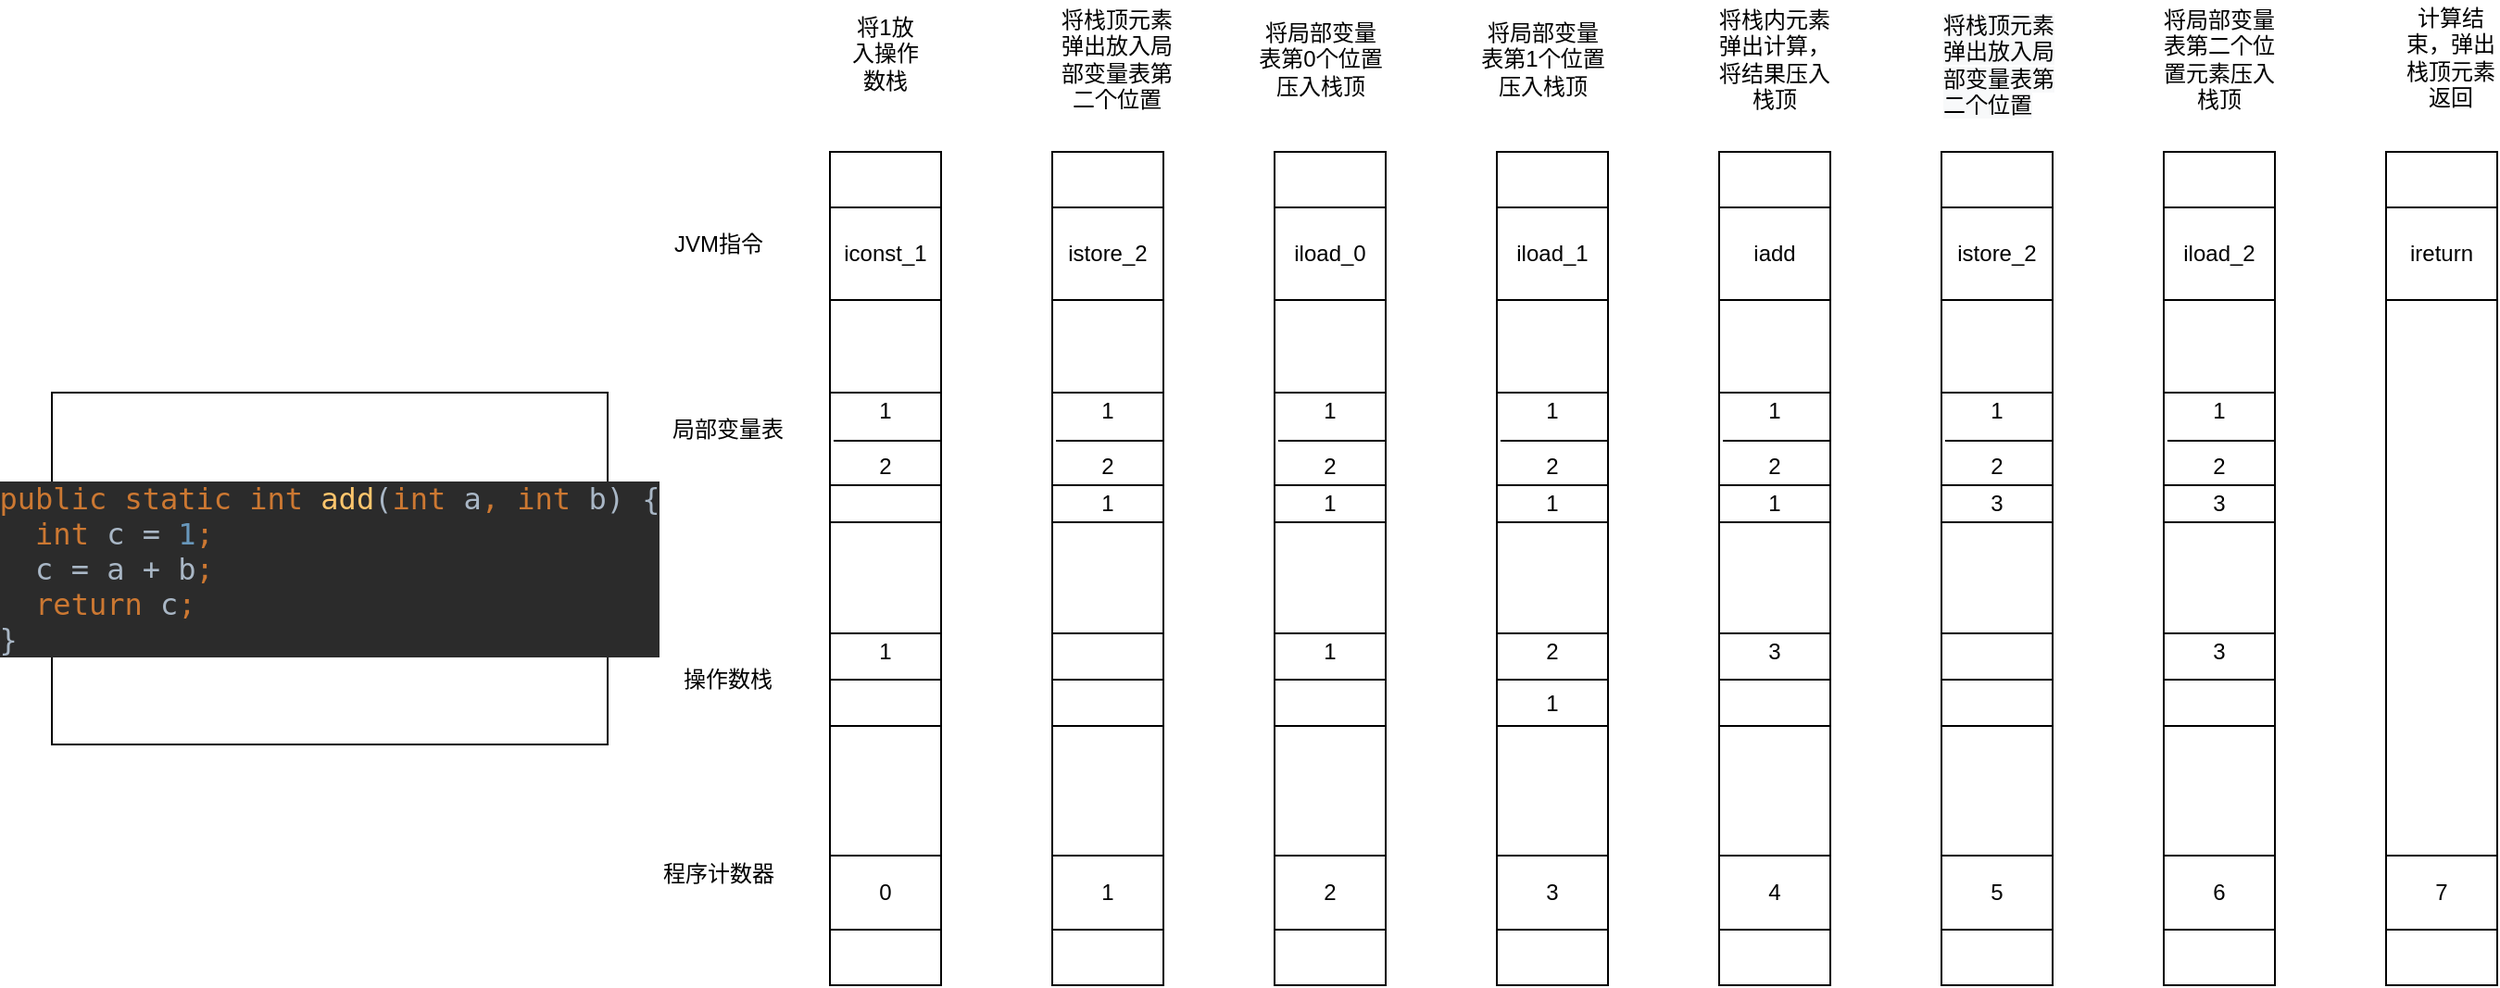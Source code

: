 <mxfile version="14.7.2" type="github">
  <diagram id="mXUCKLriqm6c5LfgHELx" name="Page-1">
    <mxGraphModel dx="2247" dy="1971" grid="1" gridSize="10" guides="1" tooltips="1" connect="1" arrows="1" fold="1" page="1" pageScale="1" pageWidth="827" pageHeight="1169" math="0" shadow="0">
      <root>
        <mxCell id="0" />
        <mxCell id="1" parent="0" />
        <mxCell id="AT-jJHjvUqjgdFzJRjXF-1" value="" style="rounded=0;whiteSpace=wrap;html=1;" parent="1" vertex="1">
          <mxGeometry x="200" y="60" width="60" height="450" as="geometry" />
        </mxCell>
        <mxCell id="AT-jJHjvUqjgdFzJRjXF-9" value="&lt;pre style=&quot;background-color: rgb(43 , 43 , 43) ; font-family: &amp;#34;jetbrains mono&amp;#34; , monospace ; font-size: 12pt&quot;&gt;&lt;span style=&quot;color: rgb(204 , 120 , 50)&quot;&gt;public static int &lt;/span&gt;&lt;span style=&quot;color: rgb(255 , 198 , 109)&quot;&gt;add&lt;/span&gt;&lt;font color=&quot;#a9b7c6&quot;&gt;(&lt;/font&gt;&lt;span style=&quot;color: rgb(204 , 120 , 50)&quot;&gt;int &lt;/span&gt;&lt;font color=&quot;#a9b7c6&quot;&gt;a&lt;/font&gt;&lt;span style=&quot;color: rgb(204 , 120 , 50)&quot;&gt;, int &lt;/span&gt;&lt;font color=&quot;#a9b7c6&quot;&gt;b) {&lt;br&gt;&lt;/font&gt;&lt;div style=&quot;text-align: left&quot;&gt;&lt;span style=&quot;color: rgb(204 , 120 , 50) ; font-size: 12pt ; white-space: normal&quot;&gt;&amp;nbsp; int &lt;/span&gt;&lt;span style=&quot;font-size: 12pt ; white-space: normal&quot;&gt;&lt;font color=&quot;#a9b7c6&quot;&gt;c = &lt;/font&gt;&lt;font color=&quot;#6897bb&quot;&gt;1&lt;/font&gt;&lt;/span&gt;&lt;span style=&quot;color: rgb(204 , 120 , 50) ; font-size: 12pt ; white-space: normal&quot;&gt;;&lt;/span&gt;&lt;/div&gt;&lt;span style=&quot;color: rgb(204 , 120 , 50)&quot;&gt;&lt;div style=&quot;text-align: left&quot;&gt;&lt;span style=&quot;font-size: 12pt ; white-space: normal&quot;&gt;&lt;/span&gt;&lt;span style=&quot;color: rgb(169 , 183 , 198) ; font-size: 12pt ; white-space: normal&quot;&gt;&amp;nbsp; c = a + b&lt;/span&gt;&lt;span style=&quot;font-size: 12pt ; white-space: normal&quot;&gt;;&lt;/span&gt;&lt;/div&gt;&lt;/span&gt;&lt;span style=&quot;color: rgb(204 , 120 , 50)&quot;&gt;&lt;div style=&quot;text-align: left&quot;&gt;&lt;span style=&quot;font-size: 12pt ; white-space: normal ; color: rgb(169 , 183 , 198)&quot;&gt;&lt;span style=&quot;color: #cc7832&quot;&gt;&amp;nbsp; return &lt;/span&gt;c&lt;/span&gt;&lt;font color=&quot;#cc7832&quot; style=&quot;font-size: 12pt ; white-space: normal&quot;&gt;;&lt;/font&gt;&lt;/div&gt;&lt;div style=&quot;text-align: left&quot;&gt;&lt;font color=&quot;#a9b7c6&quot; style=&quot;font-size: 12pt ; white-space: normal&quot;&gt;}&lt;/font&gt;&lt;/div&gt;&lt;/span&gt;&lt;/pre&gt;" style="rounded=0;whiteSpace=wrap;html=1;" parent="1" vertex="1">
          <mxGeometry x="-220" y="190" width="300" height="190" as="geometry" />
        </mxCell>
        <mxCell id="AT-jJHjvUqjgdFzJRjXF-10" value="JVM指令" style="text;html=1;strokeColor=none;fillColor=none;align=center;verticalAlign=middle;whiteSpace=wrap;rounded=0;" parent="1" vertex="1">
          <mxGeometry x="110" y="100" width="60" height="20" as="geometry" />
        </mxCell>
        <mxCell id="AT-jJHjvUqjgdFzJRjXF-11" value="局部变量表" style="text;html=1;strokeColor=none;fillColor=none;align=center;verticalAlign=middle;whiteSpace=wrap;rounded=0;" parent="1" vertex="1">
          <mxGeometry x="110" y="200" width="70" height="20" as="geometry" />
        </mxCell>
        <mxCell id="AT-jJHjvUqjgdFzJRjXF-12" value="操作数栈" style="text;html=1;strokeColor=none;fillColor=none;align=center;verticalAlign=middle;whiteSpace=wrap;rounded=0;" parent="1" vertex="1">
          <mxGeometry x="110" y="335" width="70" height="20" as="geometry" />
        </mxCell>
        <mxCell id="AT-jJHjvUqjgdFzJRjXF-13" value="程序计数器" style="text;html=1;strokeColor=none;fillColor=none;align=center;verticalAlign=middle;whiteSpace=wrap;rounded=0;" parent="1" vertex="1">
          <mxGeometry x="105" y="440" width="70" height="20" as="geometry" />
        </mxCell>
        <mxCell id="AT-jJHjvUqjgdFzJRjXF-15" value="iconst_1" style="rounded=0;whiteSpace=wrap;html=1;" parent="1" vertex="1">
          <mxGeometry x="200" y="90" width="60" height="50" as="geometry" />
        </mxCell>
        <mxCell id="AT-jJHjvUqjgdFzJRjXF-16" value="" style="rounded=0;whiteSpace=wrap;html=1;" parent="1" vertex="1">
          <mxGeometry x="200" y="320" width="60" height="50" as="geometry" />
        </mxCell>
        <mxCell id="AT-jJHjvUqjgdFzJRjXF-17" value="" style="endArrow=none;html=1;exitX=0;exitY=0.5;exitDx=0;exitDy=0;entryX=1;entryY=0.5;entryDx=0;entryDy=0;" parent="1" source="AT-jJHjvUqjgdFzJRjXF-16" target="AT-jJHjvUqjgdFzJRjXF-16" edge="1">
          <mxGeometry width="50" height="50" relative="1" as="geometry">
            <mxPoint x="-30" y="500" as="sourcePoint" />
            <mxPoint x="20" y="450" as="targetPoint" />
          </mxGeometry>
        </mxCell>
        <mxCell id="AT-jJHjvUqjgdFzJRjXF-18" value="0" style="rounded=0;whiteSpace=wrap;html=1;" parent="1" vertex="1">
          <mxGeometry x="200" y="440" width="60" height="40" as="geometry" />
        </mxCell>
        <mxCell id="AT-jJHjvUqjgdFzJRjXF-21" value="" style="rounded=0;whiteSpace=wrap;html=1;" parent="1" vertex="1">
          <mxGeometry x="200" y="190" width="60" height="70" as="geometry" />
        </mxCell>
        <mxCell id="AT-jJHjvUqjgdFzJRjXF-23" value="1" style="text;html=1;strokeColor=none;fillColor=none;align=center;verticalAlign=middle;whiteSpace=wrap;rounded=0;" parent="1" vertex="1">
          <mxGeometry x="210" y="320" width="40" height="20" as="geometry" />
        </mxCell>
        <mxCell id="3ay6UAlux8P0Uh6I4l5S-71" value="" style="endArrow=none;html=1;" edge="1" parent="1">
          <mxGeometry width="50" height="50" relative="1" as="geometry">
            <mxPoint x="260" y="216" as="sourcePoint" />
            <mxPoint x="202" y="216" as="targetPoint" />
          </mxGeometry>
        </mxCell>
        <mxCell id="3ay6UAlux8P0Uh6I4l5S-72" value="" style="endArrow=none;html=1;" edge="1" parent="1">
          <mxGeometry width="50" height="50" relative="1" as="geometry">
            <mxPoint x="260" y="240" as="sourcePoint" />
            <mxPoint x="200" y="240" as="targetPoint" />
          </mxGeometry>
        </mxCell>
        <mxCell id="3ay6UAlux8P0Uh6I4l5S-73" value="1" style="text;html=1;strokeColor=none;fillColor=none;align=center;verticalAlign=middle;whiteSpace=wrap;rounded=0;" vertex="1" parent="1">
          <mxGeometry x="210" y="190" width="40" height="20" as="geometry" />
        </mxCell>
        <mxCell id="3ay6UAlux8P0Uh6I4l5S-74" value="2" style="text;html=1;strokeColor=none;fillColor=none;align=center;verticalAlign=middle;whiteSpace=wrap;rounded=0;" vertex="1" parent="1">
          <mxGeometry x="210" y="220" width="40" height="20" as="geometry" />
        </mxCell>
        <mxCell id="3ay6UAlux8P0Uh6I4l5S-75" value="" style="rounded=0;whiteSpace=wrap;html=1;" vertex="1" parent="1">
          <mxGeometry x="320" y="60" width="60" height="450" as="geometry" />
        </mxCell>
        <mxCell id="3ay6UAlux8P0Uh6I4l5S-76" value="istore_2" style="rounded=0;whiteSpace=wrap;html=1;" vertex="1" parent="1">
          <mxGeometry x="320" y="90" width="60" height="50" as="geometry" />
        </mxCell>
        <mxCell id="3ay6UAlux8P0Uh6I4l5S-77" value="" style="rounded=0;whiteSpace=wrap;html=1;" vertex="1" parent="1">
          <mxGeometry x="320" y="320" width="60" height="50" as="geometry" />
        </mxCell>
        <mxCell id="3ay6UAlux8P0Uh6I4l5S-78" value="" style="endArrow=none;html=1;exitX=0;exitY=0.5;exitDx=0;exitDy=0;entryX=1;entryY=0.5;entryDx=0;entryDy=0;" edge="1" parent="1" source="3ay6UAlux8P0Uh6I4l5S-77" target="3ay6UAlux8P0Uh6I4l5S-77">
          <mxGeometry width="50" height="50" relative="1" as="geometry">
            <mxPoint x="90" y="500" as="sourcePoint" />
            <mxPoint x="140" y="450" as="targetPoint" />
          </mxGeometry>
        </mxCell>
        <mxCell id="3ay6UAlux8P0Uh6I4l5S-79" value="1" style="rounded=0;whiteSpace=wrap;html=1;" vertex="1" parent="1">
          <mxGeometry x="320" y="440" width="60" height="40" as="geometry" />
        </mxCell>
        <mxCell id="3ay6UAlux8P0Uh6I4l5S-80" value="" style="rounded=0;whiteSpace=wrap;html=1;" vertex="1" parent="1">
          <mxGeometry x="320" y="190" width="60" height="70" as="geometry" />
        </mxCell>
        <mxCell id="3ay6UAlux8P0Uh6I4l5S-82" value="" style="endArrow=none;html=1;" edge="1" parent="1">
          <mxGeometry width="50" height="50" relative="1" as="geometry">
            <mxPoint x="380" y="216" as="sourcePoint" />
            <mxPoint x="322" y="216" as="targetPoint" />
          </mxGeometry>
        </mxCell>
        <mxCell id="3ay6UAlux8P0Uh6I4l5S-83" value="" style="endArrow=none;html=1;" edge="1" parent="1">
          <mxGeometry width="50" height="50" relative="1" as="geometry">
            <mxPoint x="380" y="240" as="sourcePoint" />
            <mxPoint x="320" y="240" as="targetPoint" />
          </mxGeometry>
        </mxCell>
        <mxCell id="3ay6UAlux8P0Uh6I4l5S-84" value="1" style="text;html=1;strokeColor=none;fillColor=none;align=center;verticalAlign=middle;whiteSpace=wrap;rounded=0;" vertex="1" parent="1">
          <mxGeometry x="330" y="190" width="40" height="20" as="geometry" />
        </mxCell>
        <mxCell id="3ay6UAlux8P0Uh6I4l5S-85" value="2" style="text;html=1;strokeColor=none;fillColor=none;align=center;verticalAlign=middle;whiteSpace=wrap;rounded=0;" vertex="1" parent="1">
          <mxGeometry x="330" y="220" width="40" height="20" as="geometry" />
        </mxCell>
        <mxCell id="3ay6UAlux8P0Uh6I4l5S-86" value="" style="rounded=0;whiteSpace=wrap;html=1;" vertex="1" parent="1">
          <mxGeometry x="440" y="60" width="60" height="450" as="geometry" />
        </mxCell>
        <mxCell id="3ay6UAlux8P0Uh6I4l5S-87" value="iload_0" style="rounded=0;whiteSpace=wrap;html=1;" vertex="1" parent="1">
          <mxGeometry x="440" y="90" width="60" height="50" as="geometry" />
        </mxCell>
        <mxCell id="3ay6UAlux8P0Uh6I4l5S-88" value="" style="rounded=0;whiteSpace=wrap;html=1;" vertex="1" parent="1">
          <mxGeometry x="440" y="320" width="60" height="50" as="geometry" />
        </mxCell>
        <mxCell id="3ay6UAlux8P0Uh6I4l5S-89" value="" style="endArrow=none;html=1;exitX=0;exitY=0.5;exitDx=0;exitDy=0;entryX=1;entryY=0.5;entryDx=0;entryDy=0;" edge="1" parent="1" source="3ay6UAlux8P0Uh6I4l5S-88" target="3ay6UAlux8P0Uh6I4l5S-88">
          <mxGeometry width="50" height="50" relative="1" as="geometry">
            <mxPoint x="210" y="500" as="sourcePoint" />
            <mxPoint x="260" y="450" as="targetPoint" />
          </mxGeometry>
        </mxCell>
        <mxCell id="3ay6UAlux8P0Uh6I4l5S-90" value="2" style="rounded=0;whiteSpace=wrap;html=1;" vertex="1" parent="1">
          <mxGeometry x="440" y="440" width="60" height="40" as="geometry" />
        </mxCell>
        <mxCell id="3ay6UAlux8P0Uh6I4l5S-91" value="" style="rounded=0;whiteSpace=wrap;html=1;" vertex="1" parent="1">
          <mxGeometry x="440" y="190" width="60" height="70" as="geometry" />
        </mxCell>
        <mxCell id="3ay6UAlux8P0Uh6I4l5S-92" value="1" style="text;html=1;strokeColor=none;fillColor=none;align=center;verticalAlign=middle;whiteSpace=wrap;rounded=0;" vertex="1" parent="1">
          <mxGeometry x="450" y="320" width="40" height="20" as="geometry" />
        </mxCell>
        <mxCell id="3ay6UAlux8P0Uh6I4l5S-93" value="" style="endArrow=none;html=1;" edge="1" parent="1">
          <mxGeometry width="50" height="50" relative="1" as="geometry">
            <mxPoint x="500" y="216" as="sourcePoint" />
            <mxPoint x="442" y="216" as="targetPoint" />
          </mxGeometry>
        </mxCell>
        <mxCell id="3ay6UAlux8P0Uh6I4l5S-94" value="" style="endArrow=none;html=1;" edge="1" parent="1">
          <mxGeometry width="50" height="50" relative="1" as="geometry">
            <mxPoint x="500" y="240" as="sourcePoint" />
            <mxPoint x="440" y="240" as="targetPoint" />
          </mxGeometry>
        </mxCell>
        <mxCell id="3ay6UAlux8P0Uh6I4l5S-96" value="2" style="text;html=1;strokeColor=none;fillColor=none;align=center;verticalAlign=middle;whiteSpace=wrap;rounded=0;" vertex="1" parent="1">
          <mxGeometry x="450" y="220" width="40" height="20" as="geometry" />
        </mxCell>
        <mxCell id="3ay6UAlux8P0Uh6I4l5S-97" value="" style="rounded=0;whiteSpace=wrap;html=1;" vertex="1" parent="1">
          <mxGeometry x="560" y="60" width="60" height="450" as="geometry" />
        </mxCell>
        <mxCell id="3ay6UAlux8P0Uh6I4l5S-98" value="iload_1" style="rounded=0;whiteSpace=wrap;html=1;" vertex="1" parent="1">
          <mxGeometry x="560" y="90" width="60" height="50" as="geometry" />
        </mxCell>
        <mxCell id="3ay6UAlux8P0Uh6I4l5S-99" value="" style="rounded=0;whiteSpace=wrap;html=1;" vertex="1" parent="1">
          <mxGeometry x="560" y="320" width="60" height="50" as="geometry" />
        </mxCell>
        <mxCell id="3ay6UAlux8P0Uh6I4l5S-100" value="" style="endArrow=none;html=1;exitX=0;exitY=0.5;exitDx=0;exitDy=0;entryX=1;entryY=0.5;entryDx=0;entryDy=0;" edge="1" parent="1" source="3ay6UAlux8P0Uh6I4l5S-99" target="3ay6UAlux8P0Uh6I4l5S-99">
          <mxGeometry width="50" height="50" relative="1" as="geometry">
            <mxPoint x="330" y="500" as="sourcePoint" />
            <mxPoint x="380" y="450" as="targetPoint" />
          </mxGeometry>
        </mxCell>
        <mxCell id="3ay6UAlux8P0Uh6I4l5S-101" value="3" style="rounded=0;whiteSpace=wrap;html=1;" vertex="1" parent="1">
          <mxGeometry x="560" y="440" width="60" height="40" as="geometry" />
        </mxCell>
        <mxCell id="3ay6UAlux8P0Uh6I4l5S-102" value="" style="rounded=0;whiteSpace=wrap;html=1;" vertex="1" parent="1">
          <mxGeometry x="560" y="190" width="60" height="70" as="geometry" />
        </mxCell>
        <mxCell id="3ay6UAlux8P0Uh6I4l5S-103" value="2" style="text;html=1;strokeColor=none;fillColor=none;align=center;verticalAlign=middle;whiteSpace=wrap;rounded=0;" vertex="1" parent="1">
          <mxGeometry x="570" y="320" width="40" height="20" as="geometry" />
        </mxCell>
        <mxCell id="3ay6UAlux8P0Uh6I4l5S-104" value="" style="endArrow=none;html=1;" edge="1" parent="1">
          <mxGeometry width="50" height="50" relative="1" as="geometry">
            <mxPoint x="620" y="216" as="sourcePoint" />
            <mxPoint x="562" y="216" as="targetPoint" />
          </mxGeometry>
        </mxCell>
        <mxCell id="3ay6UAlux8P0Uh6I4l5S-105" value="" style="endArrow=none;html=1;" edge="1" parent="1">
          <mxGeometry width="50" height="50" relative="1" as="geometry">
            <mxPoint x="620" y="240" as="sourcePoint" />
            <mxPoint x="560" y="240" as="targetPoint" />
          </mxGeometry>
        </mxCell>
        <mxCell id="3ay6UAlux8P0Uh6I4l5S-106" value="1" style="text;html=1;strokeColor=none;fillColor=none;align=center;verticalAlign=middle;whiteSpace=wrap;rounded=0;" vertex="1" parent="1">
          <mxGeometry x="570" y="190" width="40" height="20" as="geometry" />
        </mxCell>
        <mxCell id="3ay6UAlux8P0Uh6I4l5S-107" value="2" style="text;html=1;strokeColor=none;fillColor=none;align=center;verticalAlign=middle;whiteSpace=wrap;rounded=0;" vertex="1" parent="1">
          <mxGeometry x="570" y="220" width="40" height="20" as="geometry" />
        </mxCell>
        <mxCell id="3ay6UAlux8P0Uh6I4l5S-108" value="" style="rounded=0;whiteSpace=wrap;html=1;" vertex="1" parent="1">
          <mxGeometry x="680" y="60" width="60" height="450" as="geometry" />
        </mxCell>
        <mxCell id="3ay6UAlux8P0Uh6I4l5S-109" value="iadd" style="rounded=0;whiteSpace=wrap;html=1;" vertex="1" parent="1">
          <mxGeometry x="680" y="90" width="60" height="50" as="geometry" />
        </mxCell>
        <mxCell id="3ay6UAlux8P0Uh6I4l5S-110" value="" style="rounded=0;whiteSpace=wrap;html=1;" vertex="1" parent="1">
          <mxGeometry x="680" y="320" width="60" height="50" as="geometry" />
        </mxCell>
        <mxCell id="3ay6UAlux8P0Uh6I4l5S-111" value="" style="endArrow=none;html=1;exitX=0;exitY=0.5;exitDx=0;exitDy=0;entryX=1;entryY=0.5;entryDx=0;entryDy=0;" edge="1" parent="1" source="3ay6UAlux8P0Uh6I4l5S-110" target="3ay6UAlux8P0Uh6I4l5S-110">
          <mxGeometry width="50" height="50" relative="1" as="geometry">
            <mxPoint x="450" y="500" as="sourcePoint" />
            <mxPoint x="500" y="450" as="targetPoint" />
          </mxGeometry>
        </mxCell>
        <mxCell id="3ay6UAlux8P0Uh6I4l5S-112" value="4" style="rounded=0;whiteSpace=wrap;html=1;" vertex="1" parent="1">
          <mxGeometry x="680" y="440" width="60" height="40" as="geometry" />
        </mxCell>
        <mxCell id="3ay6UAlux8P0Uh6I4l5S-113" value="" style="rounded=0;whiteSpace=wrap;html=1;" vertex="1" parent="1">
          <mxGeometry x="680" y="190" width="60" height="70" as="geometry" />
        </mxCell>
        <mxCell id="3ay6UAlux8P0Uh6I4l5S-114" value="3" style="text;html=1;strokeColor=none;fillColor=none;align=center;verticalAlign=middle;whiteSpace=wrap;rounded=0;" vertex="1" parent="1">
          <mxGeometry x="690" y="320" width="40" height="20" as="geometry" />
        </mxCell>
        <mxCell id="3ay6UAlux8P0Uh6I4l5S-115" value="" style="endArrow=none;html=1;" edge="1" parent="1">
          <mxGeometry width="50" height="50" relative="1" as="geometry">
            <mxPoint x="740" y="216" as="sourcePoint" />
            <mxPoint x="682" y="216" as="targetPoint" />
          </mxGeometry>
        </mxCell>
        <mxCell id="3ay6UAlux8P0Uh6I4l5S-116" value="" style="endArrow=none;html=1;" edge="1" parent="1">
          <mxGeometry width="50" height="50" relative="1" as="geometry">
            <mxPoint x="740" y="240" as="sourcePoint" />
            <mxPoint x="680" y="240" as="targetPoint" />
          </mxGeometry>
        </mxCell>
        <mxCell id="3ay6UAlux8P0Uh6I4l5S-117" value="1" style="text;html=1;strokeColor=none;fillColor=none;align=center;verticalAlign=middle;whiteSpace=wrap;rounded=0;" vertex="1" parent="1">
          <mxGeometry x="690" y="190" width="40" height="20" as="geometry" />
        </mxCell>
        <mxCell id="3ay6UAlux8P0Uh6I4l5S-118" value="2" style="text;html=1;strokeColor=none;fillColor=none;align=center;verticalAlign=middle;whiteSpace=wrap;rounded=0;" vertex="1" parent="1">
          <mxGeometry x="690" y="220" width="40" height="20" as="geometry" />
        </mxCell>
        <mxCell id="3ay6UAlux8P0Uh6I4l5S-119" value="" style="rounded=0;whiteSpace=wrap;html=1;" vertex="1" parent="1">
          <mxGeometry x="800" y="60" width="60" height="450" as="geometry" />
        </mxCell>
        <mxCell id="3ay6UAlux8P0Uh6I4l5S-120" value="istore_2" style="rounded=0;whiteSpace=wrap;html=1;" vertex="1" parent="1">
          <mxGeometry x="800" y="90" width="60" height="50" as="geometry" />
        </mxCell>
        <mxCell id="3ay6UAlux8P0Uh6I4l5S-121" value="" style="rounded=0;whiteSpace=wrap;html=1;" vertex="1" parent="1">
          <mxGeometry x="800" y="320" width="60" height="50" as="geometry" />
        </mxCell>
        <mxCell id="3ay6UAlux8P0Uh6I4l5S-122" value="" style="endArrow=none;html=1;exitX=0;exitY=0.5;exitDx=0;exitDy=0;entryX=1;entryY=0.5;entryDx=0;entryDy=0;" edge="1" parent="1" source="3ay6UAlux8P0Uh6I4l5S-121" target="3ay6UAlux8P0Uh6I4l5S-121">
          <mxGeometry width="50" height="50" relative="1" as="geometry">
            <mxPoint x="570" y="500" as="sourcePoint" />
            <mxPoint x="620" y="450" as="targetPoint" />
          </mxGeometry>
        </mxCell>
        <mxCell id="3ay6UAlux8P0Uh6I4l5S-123" value="5" style="rounded=0;whiteSpace=wrap;html=1;" vertex="1" parent="1">
          <mxGeometry x="800" y="440" width="60" height="40" as="geometry" />
        </mxCell>
        <mxCell id="3ay6UAlux8P0Uh6I4l5S-124" value="" style="rounded=0;whiteSpace=wrap;html=1;" vertex="1" parent="1">
          <mxGeometry x="800" y="190" width="60" height="70" as="geometry" />
        </mxCell>
        <mxCell id="3ay6UAlux8P0Uh6I4l5S-125" value="3" style="text;html=1;strokeColor=none;fillColor=none;align=center;verticalAlign=middle;whiteSpace=wrap;rounded=0;" vertex="1" parent="1">
          <mxGeometry x="810" y="240" width="40" height="20" as="geometry" />
        </mxCell>
        <mxCell id="3ay6UAlux8P0Uh6I4l5S-126" value="" style="endArrow=none;html=1;" edge="1" parent="1">
          <mxGeometry width="50" height="50" relative="1" as="geometry">
            <mxPoint x="860" y="216" as="sourcePoint" />
            <mxPoint x="802" y="216" as="targetPoint" />
          </mxGeometry>
        </mxCell>
        <mxCell id="3ay6UAlux8P0Uh6I4l5S-127" value="" style="endArrow=none;html=1;" edge="1" parent="1">
          <mxGeometry width="50" height="50" relative="1" as="geometry">
            <mxPoint x="860" y="240" as="sourcePoint" />
            <mxPoint x="800" y="240" as="targetPoint" />
          </mxGeometry>
        </mxCell>
        <mxCell id="3ay6UAlux8P0Uh6I4l5S-128" value="1" style="text;html=1;strokeColor=none;fillColor=none;align=center;verticalAlign=middle;whiteSpace=wrap;rounded=0;" vertex="1" parent="1">
          <mxGeometry x="810" y="190" width="40" height="20" as="geometry" />
        </mxCell>
        <mxCell id="3ay6UAlux8P0Uh6I4l5S-129" value="2" style="text;html=1;strokeColor=none;fillColor=none;align=center;verticalAlign=middle;whiteSpace=wrap;rounded=0;" vertex="1" parent="1">
          <mxGeometry x="810" y="220" width="40" height="20" as="geometry" />
        </mxCell>
        <mxCell id="3ay6UAlux8P0Uh6I4l5S-130" value="" style="rounded=0;whiteSpace=wrap;html=1;" vertex="1" parent="1">
          <mxGeometry x="920" y="60" width="60" height="450" as="geometry" />
        </mxCell>
        <mxCell id="3ay6UAlux8P0Uh6I4l5S-131" value="iload_2" style="rounded=0;whiteSpace=wrap;html=1;" vertex="1" parent="1">
          <mxGeometry x="920" y="90" width="60" height="50" as="geometry" />
        </mxCell>
        <mxCell id="3ay6UAlux8P0Uh6I4l5S-132" value="" style="rounded=0;whiteSpace=wrap;html=1;" vertex="1" parent="1">
          <mxGeometry x="920" y="320" width="60" height="50" as="geometry" />
        </mxCell>
        <mxCell id="3ay6UAlux8P0Uh6I4l5S-133" value="" style="endArrow=none;html=1;exitX=0;exitY=0.5;exitDx=0;exitDy=0;entryX=1;entryY=0.5;entryDx=0;entryDy=0;" edge="1" parent="1" source="3ay6UAlux8P0Uh6I4l5S-132" target="3ay6UAlux8P0Uh6I4l5S-132">
          <mxGeometry width="50" height="50" relative="1" as="geometry">
            <mxPoint x="690" y="500" as="sourcePoint" />
            <mxPoint x="740" y="450" as="targetPoint" />
          </mxGeometry>
        </mxCell>
        <mxCell id="3ay6UAlux8P0Uh6I4l5S-134" value="6" style="rounded=0;whiteSpace=wrap;html=1;" vertex="1" parent="1">
          <mxGeometry x="920" y="440" width="60" height="40" as="geometry" />
        </mxCell>
        <mxCell id="3ay6UAlux8P0Uh6I4l5S-135" value="" style="rounded=0;whiteSpace=wrap;html=1;" vertex="1" parent="1">
          <mxGeometry x="920" y="190" width="60" height="70" as="geometry" />
        </mxCell>
        <mxCell id="3ay6UAlux8P0Uh6I4l5S-136" value="3" style="text;html=1;strokeColor=none;fillColor=none;align=center;verticalAlign=middle;whiteSpace=wrap;rounded=0;" vertex="1" parent="1">
          <mxGeometry x="930" y="320" width="40" height="20" as="geometry" />
        </mxCell>
        <mxCell id="3ay6UAlux8P0Uh6I4l5S-137" value="" style="endArrow=none;html=1;" edge="1" parent="1">
          <mxGeometry width="50" height="50" relative="1" as="geometry">
            <mxPoint x="980" y="216" as="sourcePoint" />
            <mxPoint x="922" y="216" as="targetPoint" />
          </mxGeometry>
        </mxCell>
        <mxCell id="3ay6UAlux8P0Uh6I4l5S-138" value="" style="endArrow=none;html=1;" edge="1" parent="1">
          <mxGeometry width="50" height="50" relative="1" as="geometry">
            <mxPoint x="980" y="240" as="sourcePoint" />
            <mxPoint x="920" y="240" as="targetPoint" />
          </mxGeometry>
        </mxCell>
        <mxCell id="3ay6UAlux8P0Uh6I4l5S-139" value="1" style="text;html=1;strokeColor=none;fillColor=none;align=center;verticalAlign=middle;whiteSpace=wrap;rounded=0;" vertex="1" parent="1">
          <mxGeometry x="930" y="190" width="40" height="20" as="geometry" />
        </mxCell>
        <mxCell id="3ay6UAlux8P0Uh6I4l5S-140" value="2" style="text;html=1;strokeColor=none;fillColor=none;align=center;verticalAlign=middle;whiteSpace=wrap;rounded=0;" vertex="1" parent="1">
          <mxGeometry x="930" y="220" width="40" height="20" as="geometry" />
        </mxCell>
        <mxCell id="3ay6UAlux8P0Uh6I4l5S-141" value="" style="rounded=0;whiteSpace=wrap;html=1;" vertex="1" parent="1">
          <mxGeometry x="1040" y="60" width="60" height="450" as="geometry" />
        </mxCell>
        <mxCell id="3ay6UAlux8P0Uh6I4l5S-142" value="ireturn" style="rounded=0;whiteSpace=wrap;html=1;" vertex="1" parent="1">
          <mxGeometry x="1040" y="90" width="60" height="50" as="geometry" />
        </mxCell>
        <mxCell id="3ay6UAlux8P0Uh6I4l5S-145" value="7" style="rounded=0;whiteSpace=wrap;html=1;" vertex="1" parent="1">
          <mxGeometry x="1040" y="440" width="60" height="40" as="geometry" />
        </mxCell>
        <mxCell id="3ay6UAlux8P0Uh6I4l5S-152" value="1" style="text;html=1;strokeColor=none;fillColor=none;align=center;verticalAlign=middle;whiteSpace=wrap;rounded=0;" vertex="1" parent="1">
          <mxGeometry x="330" y="240" width="40" height="20" as="geometry" />
        </mxCell>
        <mxCell id="3ay6UAlux8P0Uh6I4l5S-153" value="1" style="text;html=1;strokeColor=none;fillColor=none;align=center;verticalAlign=middle;whiteSpace=wrap;rounded=0;" vertex="1" parent="1">
          <mxGeometry x="450" y="240" width="40" height="20" as="geometry" />
        </mxCell>
        <mxCell id="3ay6UAlux8P0Uh6I4l5S-154" value="1" style="text;html=1;strokeColor=none;fillColor=none;align=center;verticalAlign=middle;whiteSpace=wrap;rounded=0;" vertex="1" parent="1">
          <mxGeometry x="450" y="190" width="40" height="20" as="geometry" />
        </mxCell>
        <mxCell id="3ay6UAlux8P0Uh6I4l5S-155" value="1" style="text;html=1;strokeColor=none;fillColor=none;align=center;verticalAlign=middle;whiteSpace=wrap;rounded=0;" vertex="1" parent="1">
          <mxGeometry x="570" y="348" width="40" height="20" as="geometry" />
        </mxCell>
        <mxCell id="3ay6UAlux8P0Uh6I4l5S-156" value="1" style="text;html=1;strokeColor=none;fillColor=none;align=center;verticalAlign=middle;whiteSpace=wrap;rounded=0;" vertex="1" parent="1">
          <mxGeometry x="570" y="240" width="40" height="20" as="geometry" />
        </mxCell>
        <mxCell id="3ay6UAlux8P0Uh6I4l5S-157" value="1" style="text;html=1;strokeColor=none;fillColor=none;align=center;verticalAlign=middle;whiteSpace=wrap;rounded=0;" vertex="1" parent="1">
          <mxGeometry x="690" y="240" width="40" height="20" as="geometry" />
        </mxCell>
        <mxCell id="3ay6UAlux8P0Uh6I4l5S-158" value="3" style="text;html=1;strokeColor=none;fillColor=none;align=center;verticalAlign=middle;whiteSpace=wrap;rounded=0;" vertex="1" parent="1">
          <mxGeometry x="930" y="240" width="40" height="20" as="geometry" />
        </mxCell>
        <mxCell id="3ay6UAlux8P0Uh6I4l5S-159" value="将1放入操作数栈" style="text;html=1;strokeColor=none;fillColor=none;align=center;verticalAlign=middle;whiteSpace=wrap;rounded=0;" vertex="1" parent="1">
          <mxGeometry x="210" y="-3" width="40" height="20" as="geometry" />
        </mxCell>
        <mxCell id="3ay6UAlux8P0Uh6I4l5S-160" value="将栈顶元素弹出放入局部变量表第二个位置" style="text;html=1;strokeColor=none;fillColor=none;align=center;verticalAlign=middle;whiteSpace=wrap;rounded=0;" vertex="1" parent="1">
          <mxGeometry x="320" width="70" height="20" as="geometry" />
        </mxCell>
        <mxCell id="3ay6UAlux8P0Uh6I4l5S-162" value="将局部变量表第0个位置压入栈顶" style="text;html=1;strokeColor=none;fillColor=none;align=center;verticalAlign=middle;whiteSpace=wrap;rounded=0;" vertex="1" parent="1">
          <mxGeometry x="430" width="70" height="20" as="geometry" />
        </mxCell>
        <mxCell id="3ay6UAlux8P0Uh6I4l5S-163" value="将局部变量表第1个位置压入栈顶" style="text;html=1;strokeColor=none;fillColor=none;align=center;verticalAlign=middle;whiteSpace=wrap;rounded=0;" vertex="1" parent="1">
          <mxGeometry x="550" width="70" height="20" as="geometry" />
        </mxCell>
        <mxCell id="3ay6UAlux8P0Uh6I4l5S-164" value="将栈内元素弹出计算，将结果压入栈顶" style="text;html=1;strokeColor=none;fillColor=none;align=center;verticalAlign=middle;whiteSpace=wrap;rounded=0;" vertex="1" parent="1">
          <mxGeometry x="675" width="70" height="20" as="geometry" />
        </mxCell>
        <mxCell id="3ay6UAlux8P0Uh6I4l5S-165" value="&lt;span style=&quot;color: rgb(0 , 0 , 0) ; font-family: &amp;#34;helvetica&amp;#34; ; font-size: 12px ; font-style: normal ; font-weight: 400 ; letter-spacing: normal ; text-align: center ; text-indent: 0px ; text-transform: none ; word-spacing: 0px ; background-color: rgb(248 , 249 , 250) ; display: inline ; float: none&quot;&gt;将栈顶元素弹出放入局部变量表第二个位置&lt;/span&gt;" style="text;whiteSpace=wrap;html=1;" vertex="1" parent="1">
          <mxGeometry x="799" y="-22" width="70" height="30" as="geometry" />
        </mxCell>
        <mxCell id="3ay6UAlux8P0Uh6I4l5S-166" value="将局部变量表第二个位置元素压入栈顶" style="text;html=1;strokeColor=none;fillColor=none;align=center;verticalAlign=middle;whiteSpace=wrap;rounded=0;" vertex="1" parent="1">
          <mxGeometry x="915" width="70" height="20" as="geometry" />
        </mxCell>
        <mxCell id="3ay6UAlux8P0Uh6I4l5S-168" value="计算结束，弹出栈顶元素返回" style="text;html=1;strokeColor=none;fillColor=none;align=center;verticalAlign=middle;whiteSpace=wrap;rounded=0;" vertex="1" parent="1">
          <mxGeometry x="1050" y="-3" width="50" height="23" as="geometry" />
        </mxCell>
      </root>
    </mxGraphModel>
  </diagram>
</mxfile>
